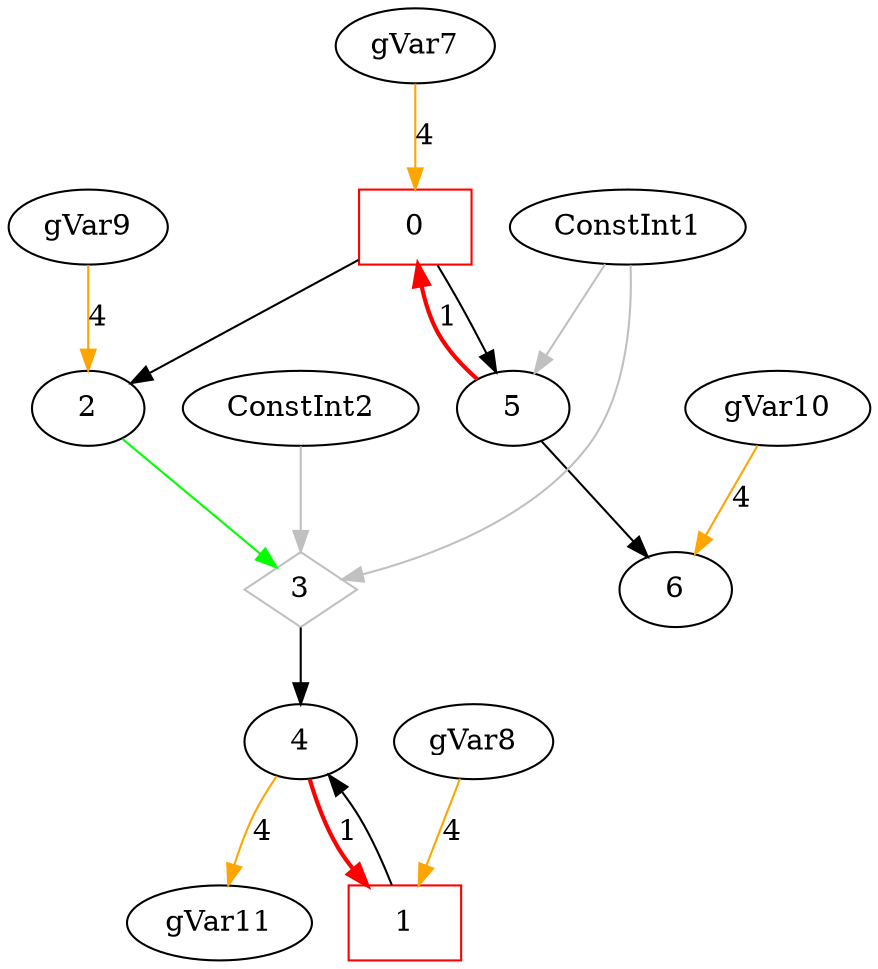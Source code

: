 digraph loop_24 { 
{
0 [shape=box, color=red, label="0"];

1 [shape=box, color=red, label="1"];

2 [color=black, label="2"];

3 [shape=diamond, color=gray, label="3"];

4 [color=black, label="4"];

5 [color=black, label="5"];

6 [color=black, label="6"];

7 [color=black, label="gVar7"];

10 [color=black, label="gVar8"];

13 [color=black, label="gVar9"];

16 [color=black, label="ConstInt2"];

17 [color=black, label="ConstInt1"];

18 [color=black, label="gVar10"];

121 [color=black, label="gVar11"];
5 -> 0 [style=bold, color=red, label=1] 
7 -> 0 [color=orange, label=4] 
4 -> 1 [style=bold, color=red, label=1] 
10 -> 1 [color=orange, label=4] 
0 -> 2
13 -> 2 [color=orange, label=4] 
2 -> 3 [color=green ]
16 -> 3 [color=gray]
17 -> 3 [color=gray]
3 -> 4
1 -> 4
0 -> 5
17 -> 5 [color=gray]
5 -> 6
18 -> 6 [color=orange, label=4] 
4 -> 121 [color=orange, label=4] 

}

}